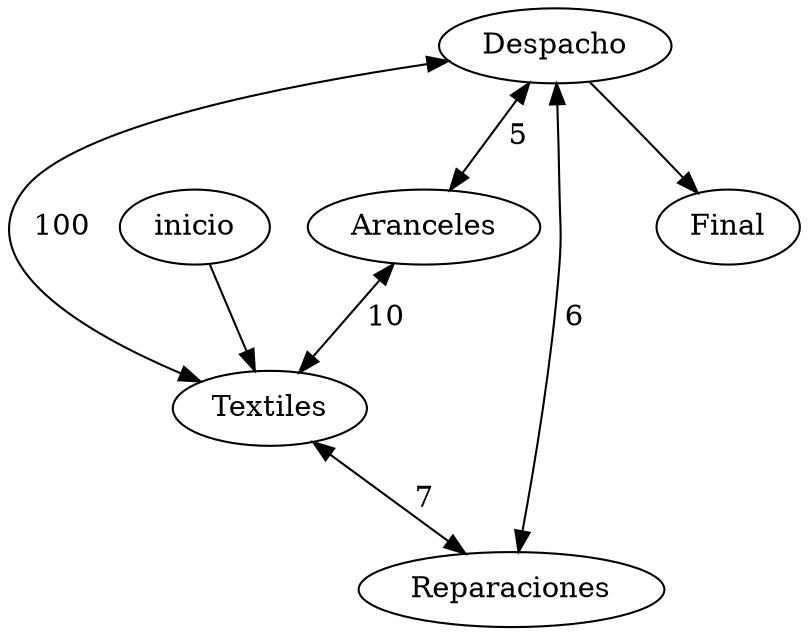 digraph Grafito{ 
inicio -> Textiles 
Textiles -> Reparaciones [label=" 7 " dir=both] 
Aranceles -> Textiles [label=" 10 " dir=both] 
Despacho -> Aranceles [label=" 5 " dir=both] 
Despacho -> Reparaciones [label=" 6 " dir=both] 
Despacho -> Textiles [label=" 100 " dir=both] 
Despacho -> Final 
}